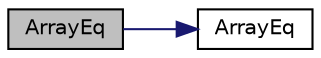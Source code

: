 digraph "ArrayEq"
{
 // INTERACTIVE_SVG=YES
 // LATEX_PDF_SIZE
  bgcolor="transparent";
  edge [fontname="Helvetica",fontsize="10",labelfontname="Helvetica",labelfontsize="10"];
  node [fontname="Helvetica",fontsize="10",shape=record];
  rankdir="LR";
  Node1 [label="ArrayEq",height=0.2,width=0.4,color="black", fillcolor="grey75", style="filled", fontcolor="black",tooltip=" "];
  Node1 -> Node2 [color="midnightblue",fontsize="10",style="solid",fontname="Helvetica"];
  Node2 [label="ArrayEq",height=0.2,width=0.4,color="black",URL="$d0/da7/namespacetesting_1_1internal_a4290fdb0c0d7ce6f09d11d80ebe064e3.html#a4290fdb0c0d7ce6f09d11d80ebe064e3",tooltip=" "];
}
